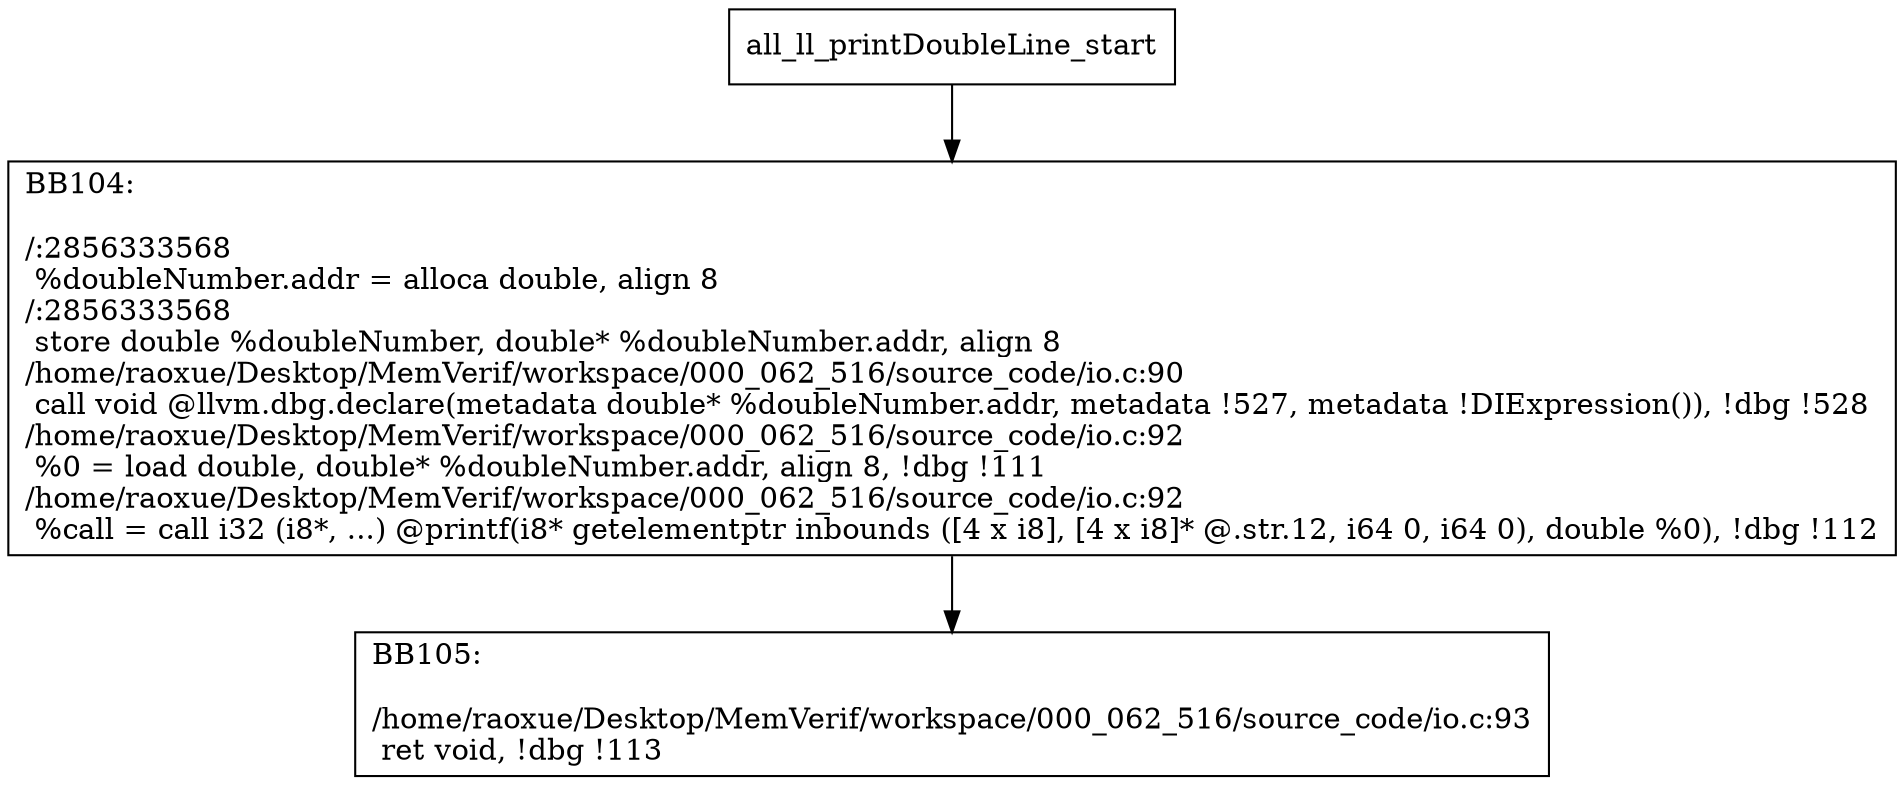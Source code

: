 digraph "CFG for'all_ll_printDoubleLine' function" {
	BBall_ll_printDoubleLine_start[shape=record,label="{all_ll_printDoubleLine_start}"];
	BBall_ll_printDoubleLine_start-> all_ll_printDoubleLineBB104;
	all_ll_printDoubleLineBB104 [shape=record, label="{BB104:\l\l/:2856333568\l
  %doubleNumber.addr = alloca double, align 8\l
/:2856333568\l
  store double %doubleNumber, double* %doubleNumber.addr, align 8\l
/home/raoxue/Desktop/MemVerif/workspace/000_062_516/source_code/io.c:90\l
  call void @llvm.dbg.declare(metadata double* %doubleNumber.addr, metadata !527, metadata !DIExpression()), !dbg !528\l
/home/raoxue/Desktop/MemVerif/workspace/000_062_516/source_code/io.c:92\l
  %0 = load double, double* %doubleNumber.addr, align 8, !dbg !111\l
/home/raoxue/Desktop/MemVerif/workspace/000_062_516/source_code/io.c:92\l
  %call = call i32 (i8*, ...) @printf(i8* getelementptr inbounds ([4 x i8], [4 x i8]* @.str.12, i64 0, i64 0), double %0), !dbg !112\l
}"];
	all_ll_printDoubleLineBB104-> all_ll_printDoubleLineBB105;
	all_ll_printDoubleLineBB105 [shape=record, label="{BB105:\l\l/home/raoxue/Desktop/MemVerif/workspace/000_062_516/source_code/io.c:93\l
  ret void, !dbg !113\l
}"];
}
